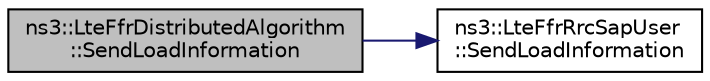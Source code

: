 digraph "ns3::LteFfrDistributedAlgorithm::SendLoadInformation"
{
 // LATEX_PDF_SIZE
  edge [fontname="Helvetica",fontsize="10",labelfontname="Helvetica",labelfontsize="10"];
  node [fontname="Helvetica",fontsize="10",shape=record];
  rankdir="LR";
  Node1 [label="ns3::LteFfrDistributedAlgorithm\l::SendLoadInformation",height=0.2,width=0.4,color="black", fillcolor="grey75", style="filled", fontcolor="black",tooltip="Send load information function."];
  Node1 -> Node2 [color="midnightblue",fontsize="10",style="solid",fontname="Helvetica"];
  Node2 [label="ns3::LteFfrRrcSapUser\l::SendLoadInformation",height=0.2,width=0.4,color="black", fillcolor="white", style="filled",URL="$classns3_1_1_lte_ffr_rrc_sap_user.html#ace9df928f59a3464e4011474019085de",tooltip="SendLoadInformation."];
}
